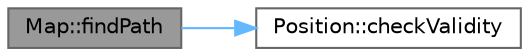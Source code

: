 digraph "Map::findPath"
{
 // LATEX_PDF_SIZE
  bgcolor="transparent";
  edge [fontname=Helvetica,fontsize=10,labelfontname=Helvetica,labelfontsize=10];
  node [fontname=Helvetica,fontsize=10,shape=box,height=0.2,width=0.4];
  rankdir="LR";
  Node1 [id="Node000001",label="Map::findPath",height=0.2,width=0.4,color="gray40", fillcolor="grey60", style="filled", fontcolor="black",tooltip="Finds a path from the start position to the end position on the map."];
  Node1 -> Node2 [id="edge2_Node000001_Node000002",color="steelblue1",style="solid",tooltip=" "];
  Node2 [id="Node000002",label="Position::checkValidity",height=0.2,width=0.4,color="grey40", fillcolor="white", style="filled",URL="$struct_position.html#aa335200cd70b67078a12e3c153b7535b",tooltip="Checks if the position is valid within the given boundaries."];
}
